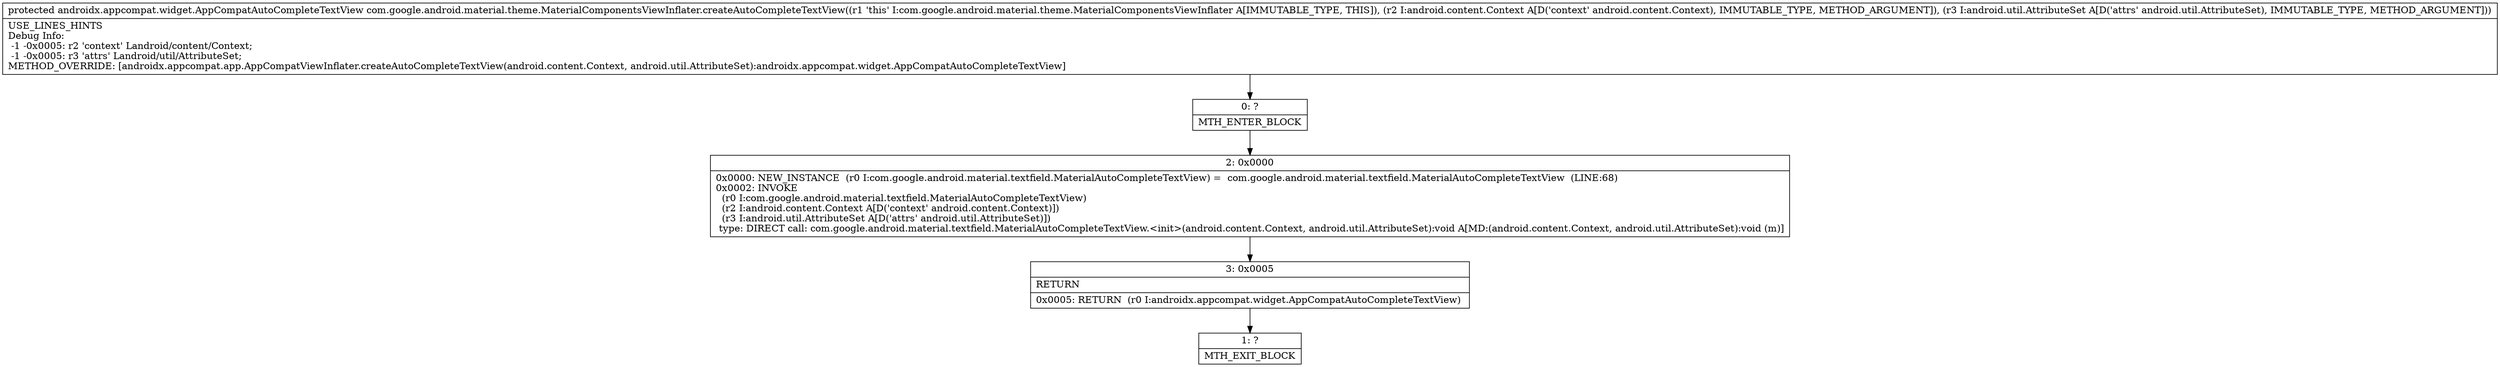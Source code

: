 digraph "CFG forcom.google.android.material.theme.MaterialComponentsViewInflater.createAutoCompleteTextView(Landroid\/content\/Context;Landroid\/util\/AttributeSet;)Landroidx\/appcompat\/widget\/AppCompatAutoCompleteTextView;" {
Node_0 [shape=record,label="{0\:\ ?|MTH_ENTER_BLOCK\l}"];
Node_2 [shape=record,label="{2\:\ 0x0000|0x0000: NEW_INSTANCE  (r0 I:com.google.android.material.textfield.MaterialAutoCompleteTextView) =  com.google.android.material.textfield.MaterialAutoCompleteTextView  (LINE:68)\l0x0002: INVOKE  \l  (r0 I:com.google.android.material.textfield.MaterialAutoCompleteTextView)\l  (r2 I:android.content.Context A[D('context' android.content.Context)])\l  (r3 I:android.util.AttributeSet A[D('attrs' android.util.AttributeSet)])\l type: DIRECT call: com.google.android.material.textfield.MaterialAutoCompleteTextView.\<init\>(android.content.Context, android.util.AttributeSet):void A[MD:(android.content.Context, android.util.AttributeSet):void (m)]\l}"];
Node_3 [shape=record,label="{3\:\ 0x0005|RETURN\l|0x0005: RETURN  (r0 I:androidx.appcompat.widget.AppCompatAutoCompleteTextView) \l}"];
Node_1 [shape=record,label="{1\:\ ?|MTH_EXIT_BLOCK\l}"];
MethodNode[shape=record,label="{protected androidx.appcompat.widget.AppCompatAutoCompleteTextView com.google.android.material.theme.MaterialComponentsViewInflater.createAutoCompleteTextView((r1 'this' I:com.google.android.material.theme.MaterialComponentsViewInflater A[IMMUTABLE_TYPE, THIS]), (r2 I:android.content.Context A[D('context' android.content.Context), IMMUTABLE_TYPE, METHOD_ARGUMENT]), (r3 I:android.util.AttributeSet A[D('attrs' android.util.AttributeSet), IMMUTABLE_TYPE, METHOD_ARGUMENT]))  | USE_LINES_HINTS\lDebug Info:\l  \-1 \-0x0005: r2 'context' Landroid\/content\/Context;\l  \-1 \-0x0005: r3 'attrs' Landroid\/util\/AttributeSet;\lMETHOD_OVERRIDE: [androidx.appcompat.app.AppCompatViewInflater.createAutoCompleteTextView(android.content.Context, android.util.AttributeSet):androidx.appcompat.widget.AppCompatAutoCompleteTextView]\l}"];
MethodNode -> Node_0;Node_0 -> Node_2;
Node_2 -> Node_3;
Node_3 -> Node_1;
}

